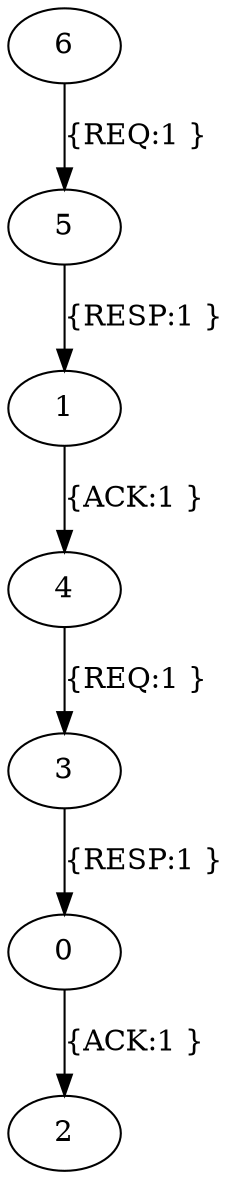digraph foo { 
0 [label="0"];
1 [label="1"];
2 [label="2"];
3 [label="3"];
4 [label="4"];
5 [label="5"];
6 [label="6"];
0 -> 2 [label="{ACK:1 }"]
1 -> 4 [label="{ACK:1 }"]
3 -> 0 [label="{RESP:1 }"]
4 -> 3 [label="{REQ:1 }"]
5 -> 1 [label="{RESP:1 }"]
6 -> 5 [label="{REQ:1 }"]
}